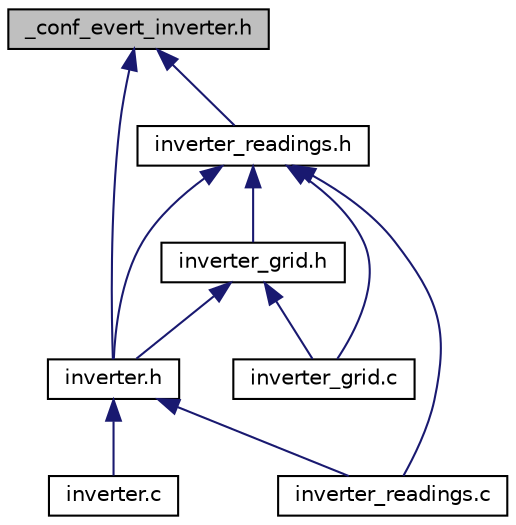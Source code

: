 digraph "_conf_evert_inverter.h"
{
 // LATEX_PDF_SIZE
  edge [fontname="Helvetica",fontsize="10",labelfontname="Helvetica",labelfontsize="10"];
  node [fontname="Helvetica",fontsize="10",shape=record];
  Node1 [label="_conf_evert_inverter.h",height=0.2,width=0.4,color="black", fillcolor="grey75", style="filled", fontcolor="black",tooltip=" "];
  Node1 -> Node2 [dir="back",color="midnightblue",fontsize="10",style="solid"];
  Node2 [label="inverter.h",height=0.2,width=0.4,color="black", fillcolor="white", style="filled",URL="$inverter_8h.html",tooltip=" "];
  Node2 -> Node3 [dir="back",color="midnightblue",fontsize="10",style="solid"];
  Node3 [label="inverter.c",height=0.2,width=0.4,color="black", fillcolor="white", style="filled",URL="$inverter_8c.html",tooltip=" "];
  Node2 -> Node4 [dir="back",color="midnightblue",fontsize="10",style="solid"];
  Node4 [label="inverter_readings.c",height=0.2,width=0.4,color="black", fillcolor="white", style="filled",URL="$inverter__readings_8c.html",tooltip=" "];
  Node1 -> Node5 [dir="back",color="midnightblue",fontsize="10",style="solid"];
  Node5 [label="inverter_readings.h",height=0.2,width=0.4,color="black", fillcolor="white", style="filled",URL="$inverter__readings_8h.html",tooltip=" "];
  Node5 -> Node2 [dir="back",color="midnightblue",fontsize="10",style="solid"];
  Node5 -> Node6 [dir="back",color="midnightblue",fontsize="10",style="solid"];
  Node6 [label="inverter_grid.c",height=0.2,width=0.4,color="black", fillcolor="white", style="filled",URL="$inverter__grid_8c.html",tooltip=" "];
  Node5 -> Node7 [dir="back",color="midnightblue",fontsize="10",style="solid"];
  Node7 [label="inverter_grid.h",height=0.2,width=0.4,color="black", fillcolor="white", style="filled",URL="$inverter__grid_8h.html",tooltip=" "];
  Node7 -> Node2 [dir="back",color="midnightblue",fontsize="10",style="solid"];
  Node7 -> Node6 [dir="back",color="midnightblue",fontsize="10",style="solid"];
  Node5 -> Node4 [dir="back",color="midnightblue",fontsize="10",style="solid"];
}
